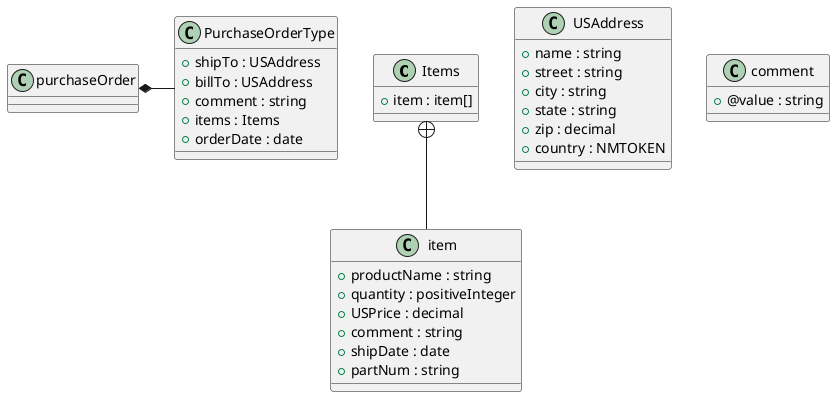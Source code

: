 @startuml

class Items {
    +item : item[]
}
Items +-- item
class item {
    +productName : string
    +quantity : positiveInteger
    +USPrice : decimal
    +comment : string
    +shipDate : date
    +partNum : string
}
class PurchaseOrderType {
    +shipTo : USAddress
    +billTo : USAddress
    +comment : string
    +items : Items
    +orderDate : date
}
class USAddress {
    +name : string
    +street : string
    +city : string
    +state : string
    +zip : decimal
    +country : NMTOKEN
}
class comment {
    +@value : string
}
class purchaseOrder {
}
purchaseOrder *- PurchaseOrderType

@enduml

